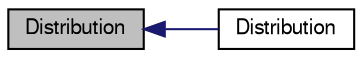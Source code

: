 digraph "Distribution"
{
  bgcolor="transparent";
  edge [fontname="FreeSans",fontsize="10",labelfontname="FreeSans",labelfontsize="10"];
  node [fontname="FreeSans",fontsize="10",shape=record];
  rankdir="LR";
  Node1 [label="Distribution",height=0.2,width=0.4,color="black", fillcolor="grey75", style="filled", fontcolor="black"];
  Node1 -> Node2 [dir="back",color="midnightblue",fontsize="10",style="solid",fontname="FreeSans"];
  Node2 [label="Distribution",height=0.2,width=0.4,color="black",URL="$a25886.html#af0524c57fd84cb6f7fde89b2665f28c2",tooltip="Construct from separate binWidth for each component. "];
}
